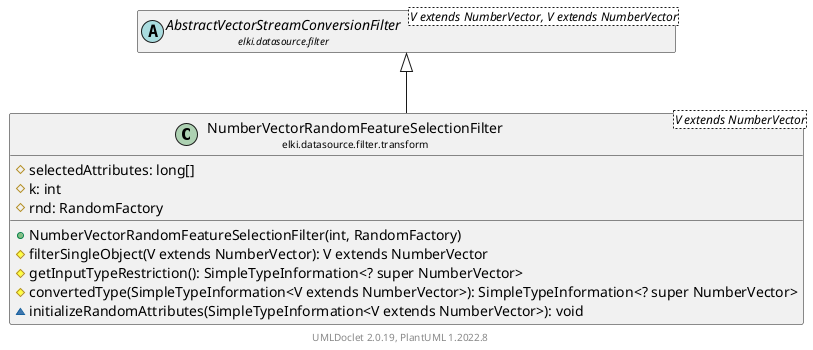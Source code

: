 @startuml
    remove .*\.(Instance|Par|Parameterizer|Factory)$
    set namespaceSeparator none
    hide empty fields
    hide empty methods

    class "<size:14>NumberVectorRandomFeatureSelectionFilter\n<size:10>elki.datasource.filter.transform" as elki.datasource.filter.transform.NumberVectorRandomFeatureSelectionFilter<V extends NumberVector> [[NumberVectorRandomFeatureSelectionFilter.html]] {
        #selectedAttributes: long[]
        #k: int
        #rnd: RandomFactory
        +NumberVectorRandomFeatureSelectionFilter(int, RandomFactory)
        #filterSingleObject(V extends NumberVector): V extends NumberVector
        #getInputTypeRestriction(): SimpleTypeInformation<? super NumberVector>
        #convertedType(SimpleTypeInformation<V extends NumberVector>): SimpleTypeInformation<? super NumberVector>
        ~initializeRandomAttributes(SimpleTypeInformation<V extends NumberVector>): void
    }

    abstract class "<size:14>AbstractVectorStreamConversionFilter\n<size:10>elki.datasource.filter" as elki.datasource.filter.AbstractVectorStreamConversionFilter<V extends NumberVector, V extends NumberVector> [[../AbstractVectorStreamConversionFilter.html]]
    class "<size:14>NumberVectorRandomFeatureSelectionFilter.Par\n<size:10>elki.datasource.filter.transform" as elki.datasource.filter.transform.NumberVectorRandomFeatureSelectionFilter.Par [[NumberVectorRandomFeatureSelectionFilter.Par.html]]

    elki.datasource.filter.AbstractVectorStreamConversionFilter <|-- elki.datasource.filter.transform.NumberVectorRandomFeatureSelectionFilter
    elki.datasource.filter.transform.NumberVectorRandomFeatureSelectionFilter +-- elki.datasource.filter.transform.NumberVectorRandomFeatureSelectionFilter.Par

    center footer UMLDoclet 2.0.19, PlantUML 1.2022.8
@enduml
